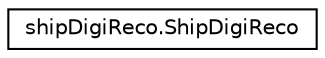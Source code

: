 digraph "Graphical Class Hierarchy"
{
 // LATEX_PDF_SIZE
  edge [fontname="Helvetica",fontsize="10",labelfontname="Helvetica",labelfontsize="10"];
  node [fontname="Helvetica",fontsize="10",shape=record];
  rankdir="LR";
  Node0 [label="shipDigiReco.ShipDigiReco",height=0.2,width=0.4,color="black", fillcolor="white", style="filled",URL="$classshipDigiReco_1_1ShipDigiReco.html",tooltip=" "];
}

